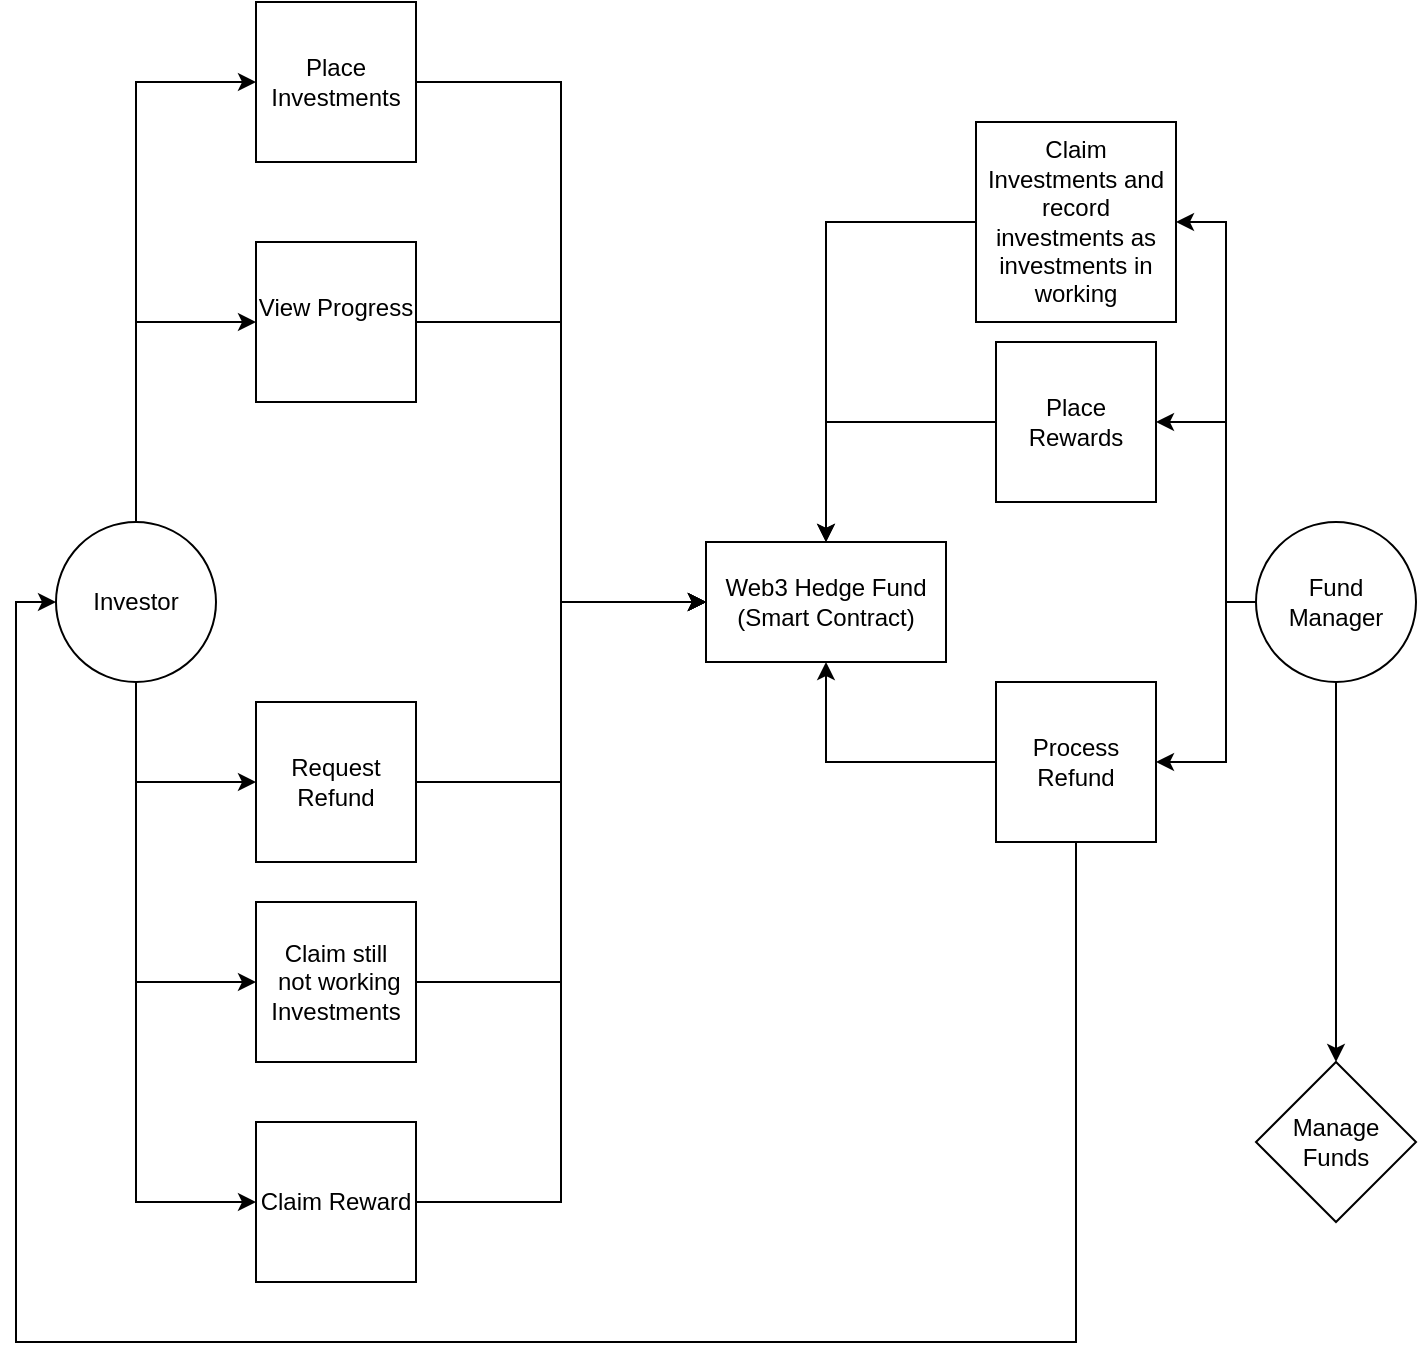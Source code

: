 <mxfile version="27.1.6">
  <diagram name="Page-1" id="TvrZV6Bif_vGlXN42QyB">
    <mxGraphModel dx="1213" dy="764" grid="1" gridSize="10" guides="1" tooltips="1" connect="1" arrows="1" fold="1" page="1" pageScale="1" pageWidth="850" pageHeight="1100" math="0" shadow="0">
      <root>
        <mxCell id="0" />
        <mxCell id="1" parent="0" />
        <mxCell id="jyAAHCfXf7Vgwumai7jS-1" value="Web3 Hedge Fund&lt;div&gt;(Smart Contract)&lt;/div&gt;" style="rounded=0;whiteSpace=wrap;html=1;" parent="1" vertex="1">
          <mxGeometry x="420" y="400" width="120" height="60" as="geometry" />
        </mxCell>
        <mxCell id="jyAAHCfXf7Vgwumai7jS-11" style="edgeStyle=orthogonalEdgeStyle;rounded=0;orthogonalLoop=1;jettySize=auto;html=1;exitX=0.5;exitY=0;exitDx=0;exitDy=0;entryX=0;entryY=0.5;entryDx=0;entryDy=0;" parent="1" source="jyAAHCfXf7Vgwumai7jS-4" target="jyAAHCfXf7Vgwumai7jS-6" edge="1">
          <mxGeometry relative="1" as="geometry" />
        </mxCell>
        <mxCell id="jyAAHCfXf7Vgwumai7jS-13" style="edgeStyle=orthogonalEdgeStyle;rounded=0;orthogonalLoop=1;jettySize=auto;html=1;exitX=0.5;exitY=1;exitDx=0;exitDy=0;entryX=0;entryY=0.5;entryDx=0;entryDy=0;" parent="1" source="jyAAHCfXf7Vgwumai7jS-4" target="jyAAHCfXf7Vgwumai7jS-8" edge="1">
          <mxGeometry relative="1" as="geometry" />
        </mxCell>
        <mxCell id="jyAAHCfXf7Vgwumai7jS-17" style="edgeStyle=orthogonalEdgeStyle;rounded=0;orthogonalLoop=1;jettySize=auto;html=1;exitX=0.5;exitY=1;exitDx=0;exitDy=0;entryX=0;entryY=0.5;entryDx=0;entryDy=0;" parent="1" source="jyAAHCfXf7Vgwumai7jS-4" target="jyAAHCfXf7Vgwumai7jS-15" edge="1">
          <mxGeometry relative="1" as="geometry" />
        </mxCell>
        <mxCell id="jyAAHCfXf7Vgwumai7jS-18" style="edgeStyle=orthogonalEdgeStyle;rounded=0;orthogonalLoop=1;jettySize=auto;html=1;exitX=0.5;exitY=0;exitDx=0;exitDy=0;entryX=0;entryY=0.5;entryDx=0;entryDy=0;" parent="1" source="jyAAHCfXf7Vgwumai7jS-4" target="jyAAHCfXf7Vgwumai7jS-7" edge="1">
          <mxGeometry relative="1" as="geometry" />
        </mxCell>
        <mxCell id="jyAAHCfXf7Vgwumai7jS-25" style="edgeStyle=orthogonalEdgeStyle;rounded=0;orthogonalLoop=1;jettySize=auto;html=1;entryX=0;entryY=0.5;entryDx=0;entryDy=0;" parent="1" source="jyAAHCfXf7Vgwumai7jS-4" target="jyAAHCfXf7Vgwumai7jS-24" edge="1">
          <mxGeometry relative="1" as="geometry">
            <Array as="points">
              <mxPoint x="135" y="620" />
            </Array>
          </mxGeometry>
        </mxCell>
        <mxCell id="jyAAHCfXf7Vgwumai7jS-4" value="Investor" style="ellipse;whiteSpace=wrap;html=1;aspect=fixed;" parent="1" vertex="1">
          <mxGeometry x="95" y="390" width="80" height="80" as="geometry" />
        </mxCell>
        <mxCell id="jyAAHCfXf7Vgwumai7jS-23" style="edgeStyle=orthogonalEdgeStyle;rounded=0;orthogonalLoop=1;jettySize=auto;html=1;exitX=1;exitY=0.5;exitDx=0;exitDy=0;entryX=0;entryY=0.5;entryDx=0;entryDy=0;" parent="1" source="jyAAHCfXf7Vgwumai7jS-6" target="jyAAHCfXf7Vgwumai7jS-1" edge="1">
          <mxGeometry relative="1" as="geometry" />
        </mxCell>
        <mxCell id="jyAAHCfXf7Vgwumai7jS-6" value="Place Investments" style="whiteSpace=wrap;html=1;aspect=fixed;" parent="1" vertex="1">
          <mxGeometry x="195" y="130" width="80" height="80" as="geometry" />
        </mxCell>
        <mxCell id="jyAAHCfXf7Vgwumai7jS-22" style="edgeStyle=orthogonalEdgeStyle;rounded=0;orthogonalLoop=1;jettySize=auto;html=1;exitX=1;exitY=0.5;exitDx=0;exitDy=0;entryX=0;entryY=0.5;entryDx=0;entryDy=0;" parent="1" source="jyAAHCfXf7Vgwumai7jS-7" target="jyAAHCfXf7Vgwumai7jS-1" edge="1">
          <mxGeometry relative="1" as="geometry" />
        </mxCell>
        <mxCell id="jyAAHCfXf7Vgwumai7jS-7" value="View Progress&lt;div&gt;&lt;br&gt;&lt;/div&gt;" style="whiteSpace=wrap;html=1;aspect=fixed;" parent="1" vertex="1">
          <mxGeometry x="195" y="250" width="80" height="80" as="geometry" />
        </mxCell>
        <mxCell id="jyAAHCfXf7Vgwumai7jS-21" style="edgeStyle=orthogonalEdgeStyle;rounded=0;orthogonalLoop=1;jettySize=auto;html=1;exitX=1;exitY=0.5;exitDx=0;exitDy=0;entryX=0;entryY=0.5;entryDx=0;entryDy=0;" parent="1" source="jyAAHCfXf7Vgwumai7jS-8" target="jyAAHCfXf7Vgwumai7jS-1" edge="1">
          <mxGeometry relative="1" as="geometry" />
        </mxCell>
        <mxCell id="jyAAHCfXf7Vgwumai7jS-8" value="Request Refund" style="whiteSpace=wrap;html=1;aspect=fixed;" parent="1" vertex="1">
          <mxGeometry x="195" y="480" width="80" height="80" as="geometry" />
        </mxCell>
        <mxCell id="jyAAHCfXf7Vgwumai7jS-27" style="edgeStyle=orthogonalEdgeStyle;rounded=0;orthogonalLoop=1;jettySize=auto;html=1;entryX=1;entryY=0.5;entryDx=0;entryDy=0;" parent="1" source="jyAAHCfXf7Vgwumai7jS-10" target="jyAAHCfXf7Vgwumai7jS-26" edge="1">
          <mxGeometry relative="1" as="geometry">
            <Array as="points">
              <mxPoint x="680" y="430" />
              <mxPoint x="680" y="240" />
            </Array>
          </mxGeometry>
        </mxCell>
        <mxCell id="jyAAHCfXf7Vgwumai7jS-31" style="edgeStyle=orthogonalEdgeStyle;rounded=0;orthogonalLoop=1;jettySize=auto;html=1;entryX=1;entryY=0.5;entryDx=0;entryDy=0;" parent="1" source="jyAAHCfXf7Vgwumai7jS-10" target="jyAAHCfXf7Vgwumai7jS-29" edge="1">
          <mxGeometry relative="1" as="geometry">
            <Array as="points">
              <mxPoint x="680" y="430" />
              <mxPoint x="680" y="340" />
            </Array>
          </mxGeometry>
        </mxCell>
        <mxCell id="jyAAHCfXf7Vgwumai7jS-34" style="edgeStyle=orthogonalEdgeStyle;rounded=0;orthogonalLoop=1;jettySize=auto;html=1;entryX=1;entryY=0.5;entryDx=0;entryDy=0;" parent="1" source="jyAAHCfXf7Vgwumai7jS-10" target="jyAAHCfXf7Vgwumai7jS-33" edge="1">
          <mxGeometry relative="1" as="geometry">
            <Array as="points">
              <mxPoint x="680" y="430" />
              <mxPoint x="680" y="510" />
            </Array>
          </mxGeometry>
        </mxCell>
        <mxCell id="2t2tGb3XqpBRz2_3R_U5-2" value="" style="edgeStyle=orthogonalEdgeStyle;rounded=0;orthogonalLoop=1;jettySize=auto;html=1;" edge="1" parent="1" source="jyAAHCfXf7Vgwumai7jS-10" target="2t2tGb3XqpBRz2_3R_U5-1">
          <mxGeometry relative="1" as="geometry" />
        </mxCell>
        <mxCell id="jyAAHCfXf7Vgwumai7jS-10" value="Fund Manager" style="ellipse;whiteSpace=wrap;html=1;aspect=fixed;" parent="1" vertex="1">
          <mxGeometry x="695" y="390" width="80" height="80" as="geometry" />
        </mxCell>
        <mxCell id="jyAAHCfXf7Vgwumai7jS-19" style="edgeStyle=orthogonalEdgeStyle;rounded=0;orthogonalLoop=1;jettySize=auto;html=1;exitX=1;exitY=0.5;exitDx=0;exitDy=0;entryX=0;entryY=0.5;entryDx=0;entryDy=0;" parent="1" source="jyAAHCfXf7Vgwumai7jS-15" target="jyAAHCfXf7Vgwumai7jS-1" edge="1">
          <mxGeometry relative="1" as="geometry" />
        </mxCell>
        <mxCell id="jyAAHCfXf7Vgwumai7jS-15" value="Claim Reward" style="whiteSpace=wrap;html=1;aspect=fixed;" parent="1" vertex="1">
          <mxGeometry x="195" y="690" width="80" height="80" as="geometry" />
        </mxCell>
        <mxCell id="jyAAHCfXf7Vgwumai7jS-32" style="edgeStyle=orthogonalEdgeStyle;rounded=0;orthogonalLoop=1;jettySize=auto;html=1;entryX=0;entryY=0.5;entryDx=0;entryDy=0;" parent="1" source="jyAAHCfXf7Vgwumai7jS-24" target="jyAAHCfXf7Vgwumai7jS-1" edge="1">
          <mxGeometry relative="1" as="geometry" />
        </mxCell>
        <mxCell id="jyAAHCfXf7Vgwumai7jS-24" value="Claim still&lt;div&gt;&amp;nbsp;not working Investments&lt;/div&gt;" style="whiteSpace=wrap;html=1;aspect=fixed;" parent="1" vertex="1">
          <mxGeometry x="195" y="580" width="80" height="80" as="geometry" />
        </mxCell>
        <mxCell id="jyAAHCfXf7Vgwumai7jS-28" style="edgeStyle=orthogonalEdgeStyle;rounded=0;orthogonalLoop=1;jettySize=auto;html=1;" parent="1" source="jyAAHCfXf7Vgwumai7jS-26" target="jyAAHCfXf7Vgwumai7jS-1" edge="1">
          <mxGeometry relative="1" as="geometry" />
        </mxCell>
        <mxCell id="jyAAHCfXf7Vgwumai7jS-26" value="Claim Investments and record investments as investments in working" style="whiteSpace=wrap;html=1;aspect=fixed;" parent="1" vertex="1">
          <mxGeometry x="555" y="190" width="100" height="100" as="geometry" />
        </mxCell>
        <mxCell id="jyAAHCfXf7Vgwumai7jS-30" style="edgeStyle=orthogonalEdgeStyle;rounded=0;orthogonalLoop=1;jettySize=auto;html=1;entryX=0.5;entryY=0;entryDx=0;entryDy=0;" parent="1" source="jyAAHCfXf7Vgwumai7jS-29" target="jyAAHCfXf7Vgwumai7jS-1" edge="1">
          <mxGeometry relative="1" as="geometry" />
        </mxCell>
        <mxCell id="jyAAHCfXf7Vgwumai7jS-29" value="Place Rewards" style="whiteSpace=wrap;html=1;aspect=fixed;" parent="1" vertex="1">
          <mxGeometry x="565" y="300" width="80" height="80" as="geometry" />
        </mxCell>
        <mxCell id="jyAAHCfXf7Vgwumai7jS-35" style="edgeStyle=orthogonalEdgeStyle;rounded=0;orthogonalLoop=1;jettySize=auto;html=1;entryX=0.5;entryY=1;entryDx=0;entryDy=0;" parent="1" source="jyAAHCfXf7Vgwumai7jS-33" target="jyAAHCfXf7Vgwumai7jS-1" edge="1">
          <mxGeometry relative="1" as="geometry" />
        </mxCell>
        <mxCell id="jyAAHCfXf7Vgwumai7jS-36" style="edgeStyle=orthogonalEdgeStyle;rounded=0;orthogonalLoop=1;jettySize=auto;html=1;entryX=0;entryY=0.5;entryDx=0;entryDy=0;" parent="1" source="jyAAHCfXf7Vgwumai7jS-33" target="jyAAHCfXf7Vgwumai7jS-4" edge="1">
          <mxGeometry relative="1" as="geometry">
            <Array as="points">
              <mxPoint x="605" y="800" />
              <mxPoint x="75" y="800" />
              <mxPoint x="75" y="430" />
            </Array>
          </mxGeometry>
        </mxCell>
        <mxCell id="jyAAHCfXf7Vgwumai7jS-33" value="Process Refund" style="whiteSpace=wrap;html=1;aspect=fixed;" parent="1" vertex="1">
          <mxGeometry x="565" y="470" width="80" height="80" as="geometry" />
        </mxCell>
        <mxCell id="2t2tGb3XqpBRz2_3R_U5-1" value="Manage Funds" style="rhombus;whiteSpace=wrap;html=1;" vertex="1" parent="1">
          <mxGeometry x="695" y="660" width="80" height="80" as="geometry" />
        </mxCell>
      </root>
    </mxGraphModel>
  </diagram>
</mxfile>
